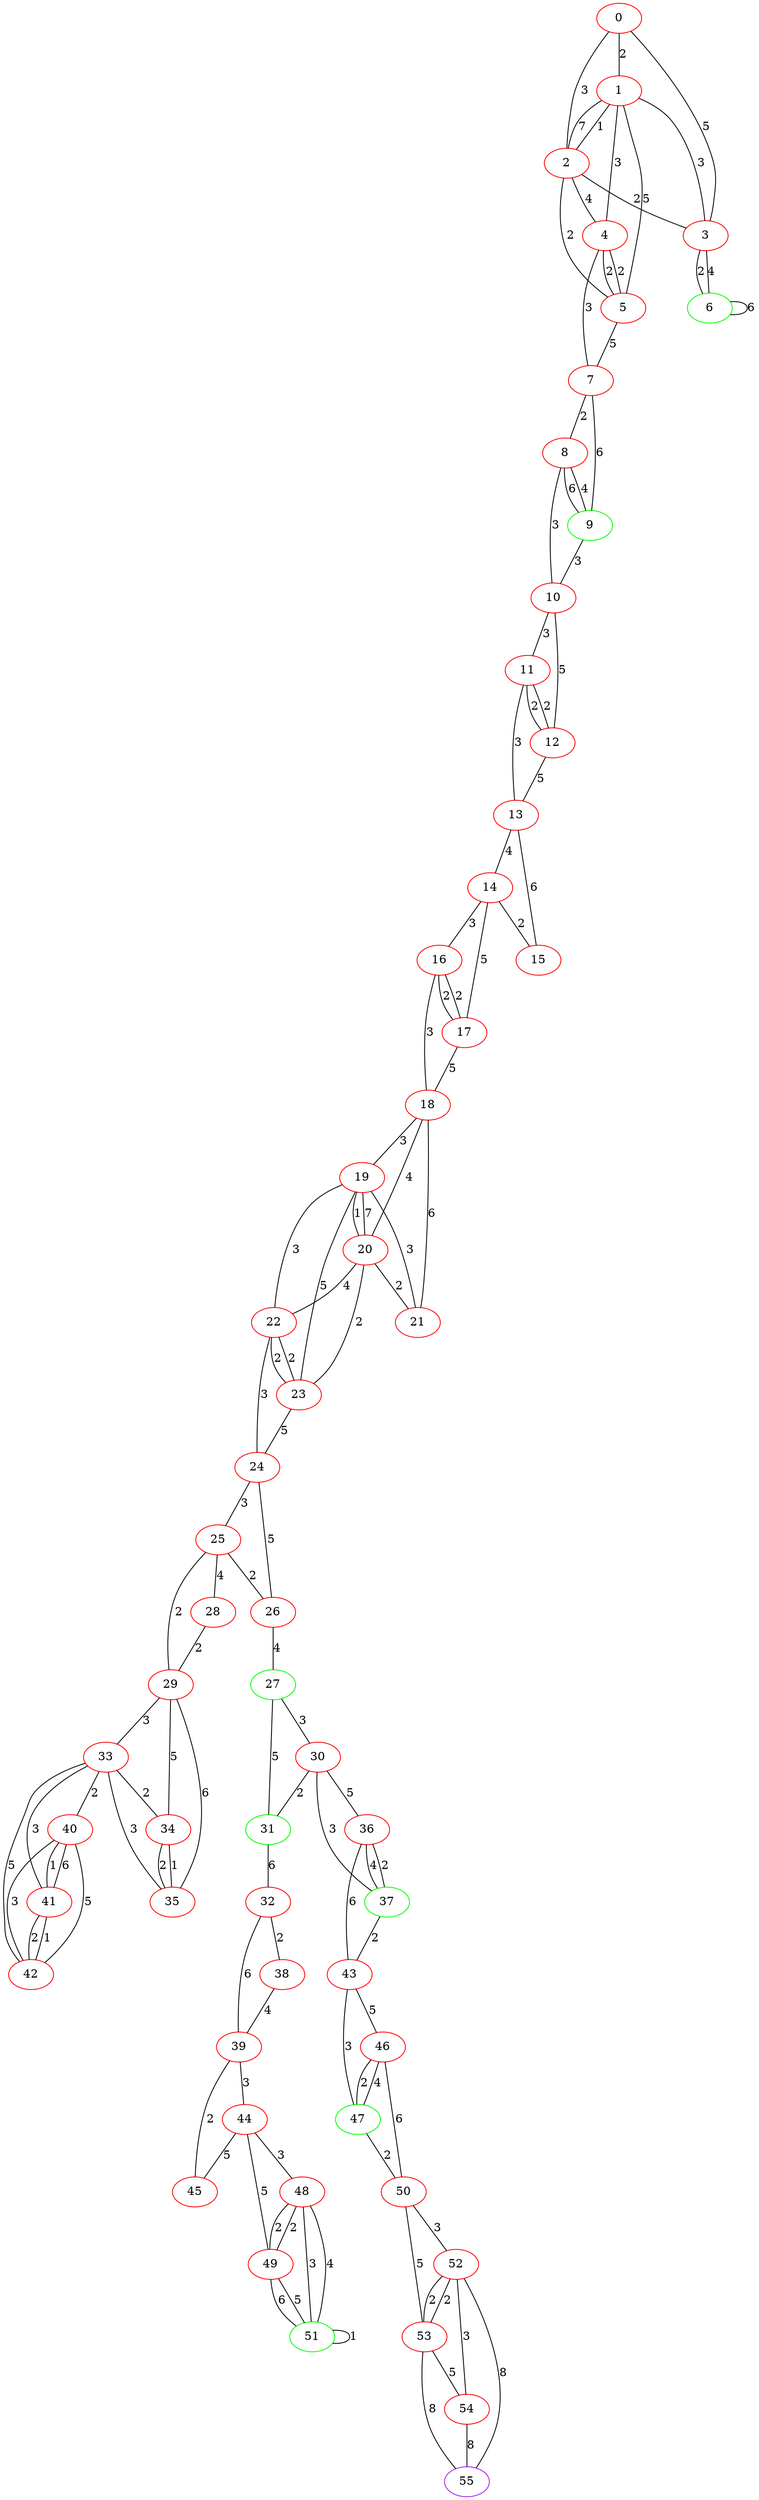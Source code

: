 graph "" {
0 [color=red, weight=1];
1 [color=red, weight=1];
2 [color=red, weight=1];
3 [color=red, weight=1];
4 [color=red, weight=1];
5 [color=red, weight=1];
6 [color=green, weight=2];
7 [color=red, weight=1];
8 [color=red, weight=1];
9 [color=green, weight=2];
10 [color=red, weight=1];
11 [color=red, weight=1];
12 [color=red, weight=1];
13 [color=red, weight=1];
14 [color=red, weight=1];
15 [color=red, weight=1];
16 [color=red, weight=1];
17 [color=red, weight=1];
18 [color=red, weight=1];
19 [color=red, weight=1];
20 [color=red, weight=1];
21 [color=red, weight=1];
22 [color=red, weight=1];
23 [color=red, weight=1];
24 [color=red, weight=1];
25 [color=red, weight=1];
26 [color=red, weight=1];
27 [color=green, weight=2];
28 [color=red, weight=1];
29 [color=red, weight=1];
30 [color=red, weight=1];
31 [color=green, weight=2];
32 [color=red, weight=1];
33 [color=red, weight=1];
34 [color=red, weight=1];
35 [color=red, weight=1];
36 [color=red, weight=1];
37 [color=green, weight=2];
38 [color=red, weight=1];
39 [color=red, weight=1];
40 [color=red, weight=1];
41 [color=red, weight=1];
42 [color=red, weight=1];
43 [color=red, weight=1];
44 [color=red, weight=1];
45 [color=red, weight=1];
46 [color=red, weight=1];
47 [color=green, weight=2];
48 [color=red, weight=1];
49 [color=red, weight=1];
50 [color=red, weight=1];
51 [color=green, weight=2];
52 [color=red, weight=1];
53 [color=red, weight=1];
54 [color=red, weight=1];
55 [color=purple, weight=4];
0 -- 1  [key=0, label=2];
0 -- 2  [key=0, label=3];
0 -- 3  [key=0, label=5];
1 -- 2  [key=0, label=1];
1 -- 2  [key=1, label=7];
1 -- 3  [key=0, label=3];
1 -- 4  [key=0, label=3];
1 -- 5  [key=0, label=5];
2 -- 3  [key=0, label=2];
2 -- 4  [key=0, label=4];
2 -- 5  [key=0, label=2];
3 -- 6  [key=0, label=2];
3 -- 6  [key=1, label=4];
4 -- 5  [key=0, label=2];
4 -- 5  [key=1, label=2];
4 -- 7  [key=0, label=3];
5 -- 7  [key=0, label=5];
6 -- 6  [key=0, label=6];
7 -- 8  [key=0, label=2];
7 -- 9  [key=0, label=6];
8 -- 9  [key=0, label=6];
8 -- 9  [key=1, label=4];
8 -- 10  [key=0, label=3];
9 -- 10  [key=0, label=3];
10 -- 11  [key=0, label=3];
10 -- 12  [key=0, label=5];
11 -- 12  [key=0, label=2];
11 -- 12  [key=1, label=2];
11 -- 13  [key=0, label=3];
12 -- 13  [key=0, label=5];
13 -- 14  [key=0, label=4];
13 -- 15  [key=0, label=6];
14 -- 16  [key=0, label=3];
14 -- 17  [key=0, label=5];
14 -- 15  [key=0, label=2];
16 -- 17  [key=0, label=2];
16 -- 17  [key=1, label=2];
16 -- 18  [key=0, label=3];
17 -- 18  [key=0, label=5];
18 -- 19  [key=0, label=3];
18 -- 20  [key=0, label=4];
18 -- 21  [key=0, label=6];
19 -- 20  [key=0, label=1];
19 -- 20  [key=1, label=7];
19 -- 21  [key=0, label=3];
19 -- 22  [key=0, label=3];
19 -- 23  [key=0, label=5];
20 -- 21  [key=0, label=2];
20 -- 22  [key=0, label=4];
20 -- 23  [key=0, label=2];
22 -- 24  [key=0, label=3];
22 -- 23  [key=0, label=2];
22 -- 23  [key=1, label=2];
23 -- 24  [key=0, label=5];
24 -- 25  [key=0, label=3];
24 -- 26  [key=0, label=5];
25 -- 26  [key=0, label=2];
25 -- 28  [key=0, label=4];
25 -- 29  [key=0, label=2];
26 -- 27  [key=0, label=4];
27 -- 30  [key=0, label=3];
27 -- 31  [key=0, label=5];
28 -- 29  [key=0, label=2];
29 -- 33  [key=0, label=3];
29 -- 34  [key=0, label=5];
29 -- 35  [key=0, label=6];
30 -- 36  [key=0, label=5];
30 -- 37  [key=0, label=3];
30 -- 31  [key=0, label=2];
31 -- 32  [key=0, label=6];
32 -- 39  [key=0, label=6];
32 -- 38  [key=0, label=2];
33 -- 34  [key=0, label=2];
33 -- 35  [key=0, label=3];
33 -- 40  [key=0, label=2];
33 -- 41  [key=0, label=3];
33 -- 42  [key=0, label=5];
34 -- 35  [key=0, label=2];
34 -- 35  [key=1, label=1];
36 -- 43  [key=0, label=6];
36 -- 37  [key=0, label=4];
36 -- 37  [key=1, label=2];
37 -- 43  [key=0, label=2];
38 -- 39  [key=0, label=4];
39 -- 44  [key=0, label=3];
39 -- 45  [key=0, label=2];
40 -- 41  [key=0, label=6];
40 -- 41  [key=1, label=1];
40 -- 42  [key=0, label=5];
40 -- 42  [key=1, label=3];
41 -- 42  [key=0, label=1];
41 -- 42  [key=1, label=2];
43 -- 46  [key=0, label=5];
43 -- 47  [key=0, label=3];
44 -- 48  [key=0, label=3];
44 -- 49  [key=0, label=5];
44 -- 45  [key=0, label=5];
46 -- 50  [key=0, label=6];
46 -- 47  [key=0, label=4];
46 -- 47  [key=1, label=2];
47 -- 50  [key=0, label=2];
48 -- 49  [key=0, label=2];
48 -- 49  [key=1, label=2];
48 -- 51  [key=0, label=3];
48 -- 51  [key=1, label=4];
49 -- 51  [key=0, label=5];
49 -- 51  [key=1, label=6];
50 -- 52  [key=0, label=3];
50 -- 53  [key=0, label=5];
51 -- 51  [key=0, label=1];
52 -- 53  [key=0, label=2];
52 -- 53  [key=1, label=2];
52 -- 54  [key=0, label=3];
52 -- 55  [key=0, label=8];
53 -- 54  [key=0, label=5];
53 -- 55  [key=0, label=8];
54 -- 55  [key=0, label=8];
}
